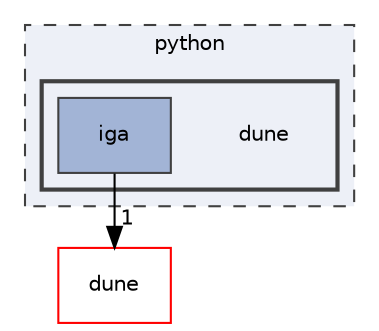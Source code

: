 digraph "dune"
{
 // LATEX_PDF_SIZE
  edge [fontname="Helvetica",fontsize="10",labelfontname="Helvetica",labelfontsize="10"];
  node [fontname="Helvetica",fontsize="10",shape=record];
  compound=true
  subgraph clusterdir_7837fde3ab9c1fb2fc5be7b717af8d79 {
    graph [ bgcolor="#edf0f7", pencolor="grey25", style="filled,dashed,", label="python", fontname="Helvetica", fontsize="10", URL="dir_7837fde3ab9c1fb2fc5be7b717af8d79.html"]
  subgraph clusterdir_5a40ac242afc7875bef46b8161e47fe9 {
    graph [ bgcolor="#edf0f7", pencolor="grey25", style="filled,bold,", label="", fontname="Helvetica", fontsize="10", URL="dir_5a40ac242afc7875bef46b8161e47fe9.html"]
    dir_5a40ac242afc7875bef46b8161e47fe9 [shape=plaintext, label="dune"];
  dir_8e9fb8c4c3b3a50b943275a1b03089f8 [shape=box, label="iga", style="filled,", fillcolor="#a2b4d6", color="grey25", URL="dir_8e9fb8c4c3b3a50b943275a1b03089f8.html"];
  }
  }
  dir_5e69be5995c9f5d42bf491ae6f29600e [shape=box, label="dune", style="", fillcolor="#edf0f7", color="red", URL="dir_5e69be5995c9f5d42bf491ae6f29600e.html"];
  dir_8e9fb8c4c3b3a50b943275a1b03089f8->dir_5e69be5995c9f5d42bf491ae6f29600e [headlabel="1", labeldistance=1.5 headhref="dir_000012_000004.html"];
}
